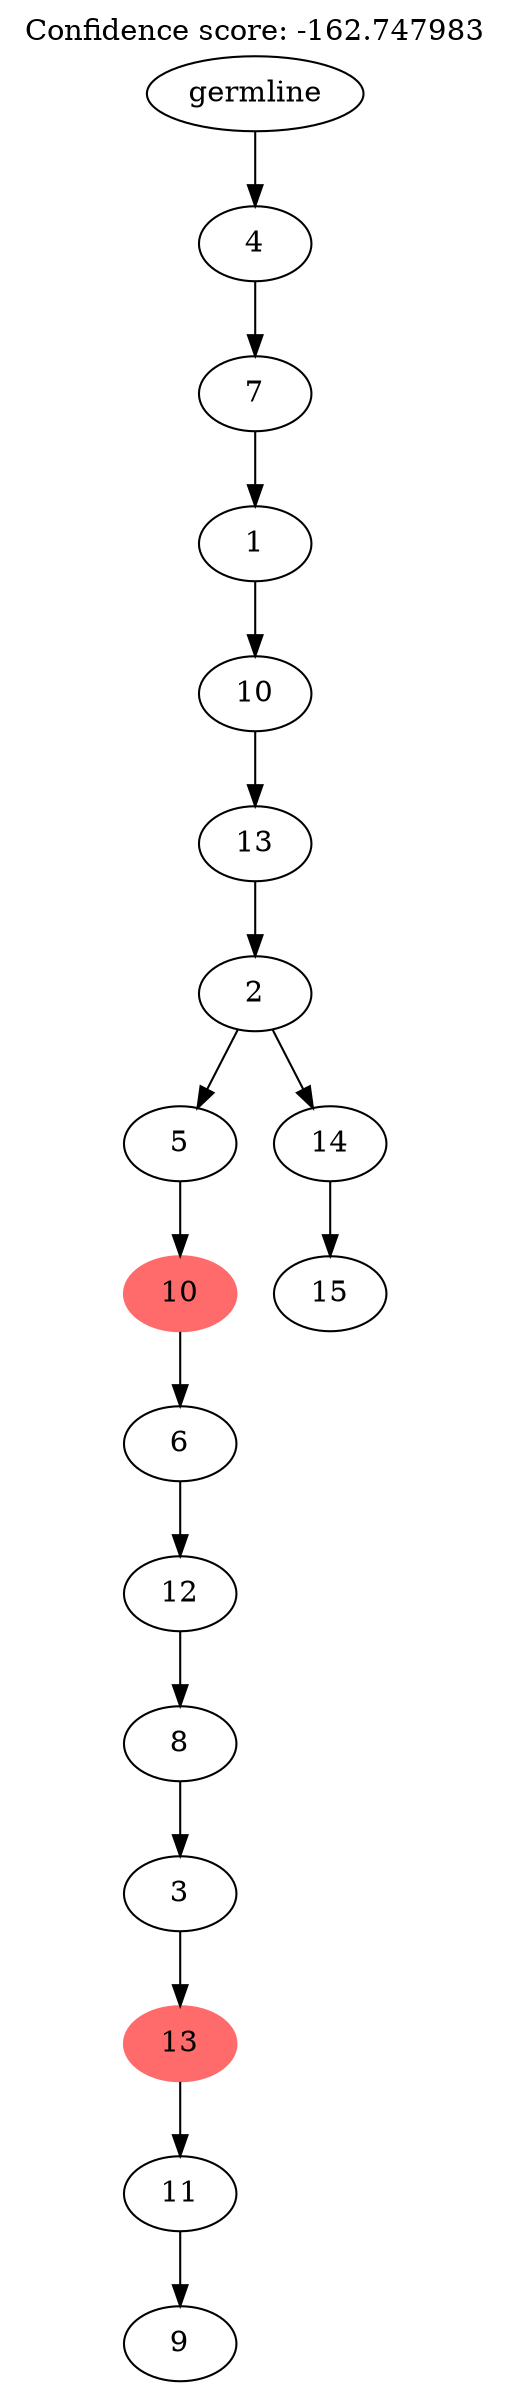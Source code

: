 digraph g {
	"16" -> "17";
	"17" [label="9"];
	"15" -> "16";
	"16" [label="11"];
	"14" -> "15";
	"15" [color=indianred1, style=filled, label="13"];
	"13" -> "14";
	"14" [label="3"];
	"12" -> "13";
	"13" [label="8"];
	"11" -> "12";
	"12" [label="12"];
	"10" -> "11";
	"11" [label="6"];
	"9" -> "10";
	"10" [color=indianred1, style=filled, label="10"];
	"7" -> "8";
	"8" [label="15"];
	"6" -> "7";
	"7" [label="14"];
	"6" -> "9";
	"9" [label="5"];
	"5" -> "6";
	"6" [label="2"];
	"4" -> "5";
	"5" [label="13"];
	"3" -> "4";
	"4" [label="10"];
	"2" -> "3";
	"3" [label="1"];
	"1" -> "2";
	"2" [label="7"];
	"0" -> "1";
	"1" [label="4"];
	"0" [label="germline"];
	labelloc="t";
	label="Confidence score: -162.747983";
}
